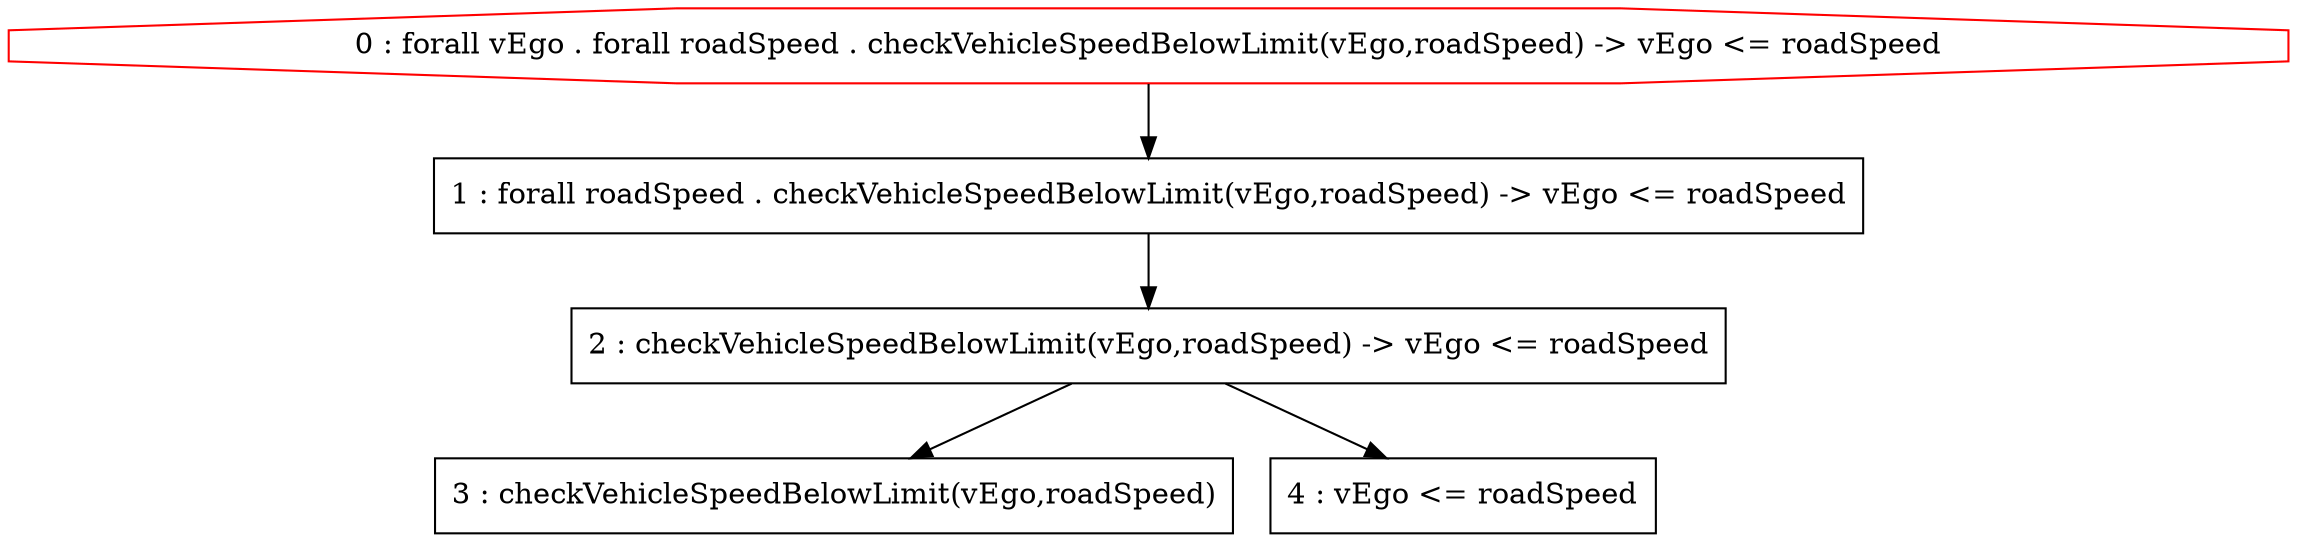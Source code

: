 digraph G {
  0 [shape=octagon, color=red, label="0 : forall vEgo . forall roadSpeed . checkVehicleSpeedBelowLimit(vEgo,roadSpeed) -> vEgo <= roadSpeed"]
  1 [shape=box, label="1 : forall roadSpeed . checkVehicleSpeedBelowLimit(vEgo,roadSpeed) -> vEgo <= roadSpeed"]
  2 [shape=box, label="2 : checkVehicleSpeedBelowLimit(vEgo,roadSpeed) -> vEgo <= roadSpeed"]
  3 [shape=box, label="3 : checkVehicleSpeedBelowLimit(vEgo,roadSpeed)"]
  4 [shape=box, label="4 : vEgo <= roadSpeed"]
  2 -> 3
  2 -> 4
  1 -> 2
  0 -> 1
}

